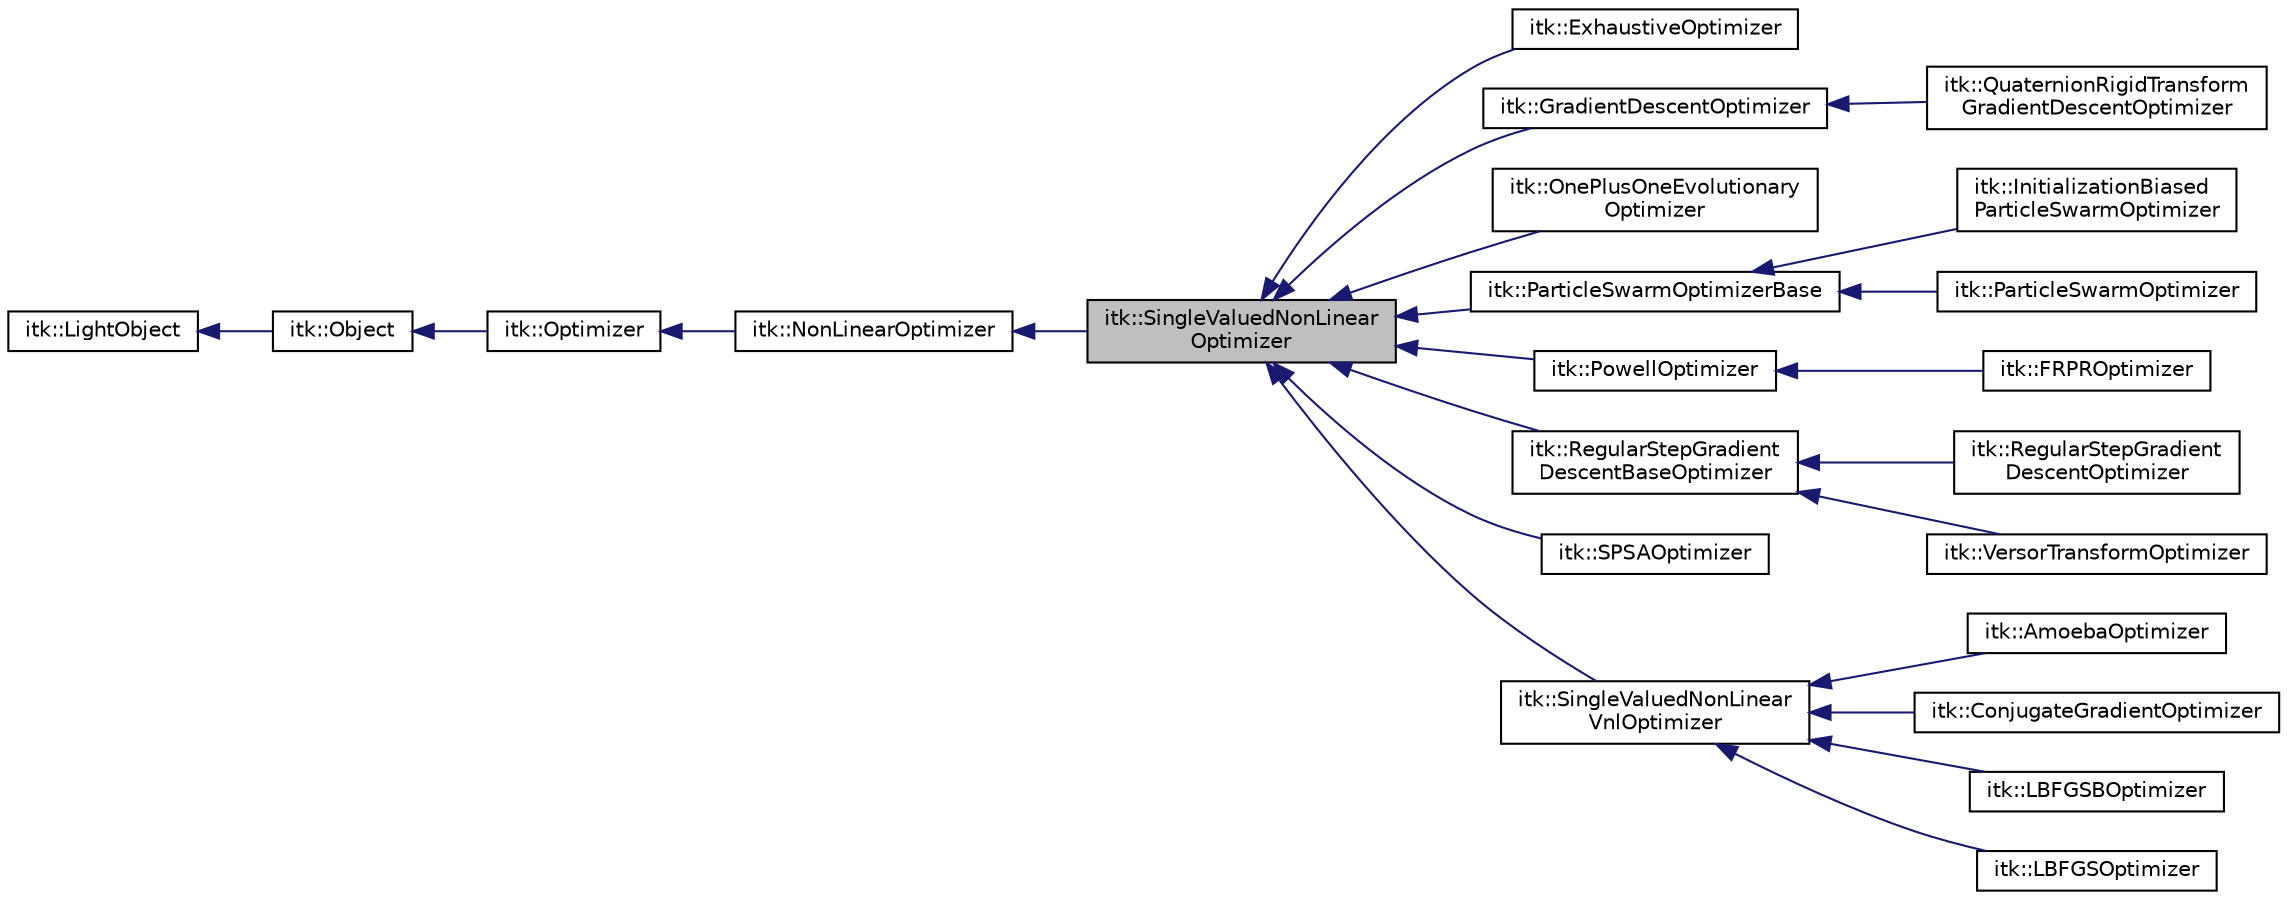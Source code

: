 digraph "itk::SingleValuedNonLinearOptimizer"
{
 // LATEX_PDF_SIZE
  edge [fontname="Helvetica",fontsize="10",labelfontname="Helvetica",labelfontsize="10"];
  node [fontname="Helvetica",fontsize="10",shape=record];
  rankdir="LR";
  Node1 [label="itk::SingleValuedNonLinear\lOptimizer",height=0.2,width=0.4,color="black", fillcolor="grey75", style="filled", fontcolor="black",tooltip="This class is a base for the Optimization methods that optimize a single valued function."];
  Node2 -> Node1 [dir="back",color="midnightblue",fontsize="10",style="solid",fontname="Helvetica"];
  Node2 [label="itk::NonLinearOptimizer",height=0.2,width=0.4,color="black", fillcolor="white", style="filled",URL="$classitk_1_1NonLinearOptimizer.html",tooltip="Wrap of the vnl_nonlinear_minimizer to be adapted."];
  Node3 -> Node2 [dir="back",color="midnightblue",fontsize="10",style="solid",fontname="Helvetica"];
  Node3 [label="itk::Optimizer",height=0.2,width=0.4,color="black", fillcolor="white", style="filled",URL="$classitk_1_1Optimizer.html",tooltip="Generic representation for an optimization method."];
  Node4 -> Node3 [dir="back",color="midnightblue",fontsize="10",style="solid",fontname="Helvetica"];
  Node4 [label="itk::Object",height=0.2,width=0.4,color="black", fillcolor="white", style="filled",URL="$classitk_1_1Object.html",tooltip="Base class for most ITK classes."];
  Node5 -> Node4 [dir="back",color="midnightblue",fontsize="10",style="solid",fontname="Helvetica"];
  Node5 [label="itk::LightObject",height=0.2,width=0.4,color="black", fillcolor="white", style="filled",URL="$classitk_1_1LightObject.html",tooltip="Light weight base class for most itk classes."];
  Node1 -> Node6 [dir="back",color="midnightblue",fontsize="10",style="solid",fontname="Helvetica"];
  Node6 [label="itk::ExhaustiveOptimizer",height=0.2,width=0.4,color="black", fillcolor="white", style="filled",URL="$classitk_1_1ExhaustiveOptimizer.html",tooltip="Optimizer that fully samples a grid on the parametric space."];
  Node1 -> Node7 [dir="back",color="midnightblue",fontsize="10",style="solid",fontname="Helvetica"];
  Node7 [label="itk::GradientDescentOptimizer",height=0.2,width=0.4,color="black", fillcolor="white", style="filled",URL="$classitk_1_1GradientDescentOptimizer.html",tooltip="Implement a gradient descent optimizer."];
  Node7 -> Node8 [dir="back",color="midnightblue",fontsize="10",style="solid",fontname="Helvetica"];
  Node8 [label="itk::QuaternionRigidTransform\lGradientDescentOptimizer",height=0.2,width=0.4,color="black", fillcolor="white", style="filled",URL="$classitk_1_1QuaternionRigidTransformGradientDescentOptimizer.html",tooltip="Implement a gradient descent optimizer."];
  Node1 -> Node9 [dir="back",color="midnightblue",fontsize="10",style="solid",fontname="Helvetica"];
  Node9 [label="itk::OnePlusOneEvolutionary\lOptimizer",height=0.2,width=0.4,color="black", fillcolor="white", style="filled",URL="$classitk_1_1OnePlusOneEvolutionaryOptimizer.html",tooltip="1+1 evolutionary strategy optimizer"];
  Node1 -> Node10 [dir="back",color="midnightblue",fontsize="10",style="solid",fontname="Helvetica"];
  Node10 [label="itk::ParticleSwarmOptimizerBase",height=0.2,width=0.4,color="black", fillcolor="white", style="filled",URL="$classitk_1_1ParticleSwarmOptimizerBase.html",tooltip="Abstract implementation of a Particle Swarm Optimization (PSO) algorithm."];
  Node10 -> Node11 [dir="back",color="midnightblue",fontsize="10",style="solid",fontname="Helvetica"];
  Node11 [label="itk::InitializationBiased\lParticleSwarmOptimizer",height=0.2,width=0.4,color="black", fillcolor="white", style="filled",URL="$classitk_1_1InitializationBiasedParticleSwarmOptimizer.html",tooltip="Implementation of a biased/regularized Particle Swarm Optimization (PSO) algorithm."];
  Node10 -> Node12 [dir="back",color="midnightblue",fontsize="10",style="solid",fontname="Helvetica"];
  Node12 [label="itk::ParticleSwarmOptimizer",height=0.2,width=0.4,color="black", fillcolor="white", style="filled",URL="$classitk_1_1ParticleSwarmOptimizer.html",tooltip="Implementation of a Particle Swarm Optimization (PSO) algorithm."];
  Node1 -> Node13 [dir="back",color="midnightblue",fontsize="10",style="solid",fontname="Helvetica"];
  Node13 [label="itk::PowellOptimizer",height=0.2,width=0.4,color="black", fillcolor="white", style="filled",URL="$classitk_1_1PowellOptimizer.html",tooltip="Implements Powell optimization using Brent line search."];
  Node13 -> Node14 [dir="back",color="midnightblue",fontsize="10",style="solid",fontname="Helvetica"];
  Node14 [label="itk::FRPROptimizer",height=0.2,width=0.4,color="black", fillcolor="white", style="filled",URL="$classitk_1_1FRPROptimizer.html",tooltip="Implements Fletch-Reeves & Polak-Ribiere optimization using dBrent line search."];
  Node1 -> Node15 [dir="back",color="midnightblue",fontsize="10",style="solid",fontname="Helvetica"];
  Node15 [label="itk::RegularStepGradient\lDescentBaseOptimizer",height=0.2,width=0.4,color="black", fillcolor="white", style="filled",URL="$classitk_1_1RegularStepGradientDescentBaseOptimizer.html",tooltip="Implement a gradient descent optimizer."];
  Node15 -> Node16 [dir="back",color="midnightblue",fontsize="10",style="solid",fontname="Helvetica"];
  Node16 [label="itk::RegularStepGradient\lDescentOptimizer",height=0.2,width=0.4,color="black", fillcolor="white", style="filled",URL="$classitk_1_1RegularStepGradientDescentOptimizer.html",tooltip="Implement a gradient descent optimizer."];
  Node15 -> Node17 [dir="back",color="midnightblue",fontsize="10",style="solid",fontname="Helvetica"];
  Node17 [label="itk::VersorTransformOptimizer",height=0.2,width=0.4,color="black", fillcolor="white", style="filled",URL="$classitk_1_1VersorTransformOptimizer.html",tooltip="Implement a gradient descent optimizer."];
  Node1 -> Node18 [dir="back",color="midnightblue",fontsize="10",style="solid",fontname="Helvetica"];
  Node18 [label="itk::SPSAOptimizer",height=0.2,width=0.4,color="black", fillcolor="white", style="filled",URL="$classitk_1_1SPSAOptimizer.html",tooltip="An optimizer based on simultaneous perturbation..."];
  Node1 -> Node19 [dir="back",color="midnightblue",fontsize="10",style="solid",fontname="Helvetica"];
  Node19 [label="itk::SingleValuedNonLinear\lVnlOptimizer",height=0.2,width=0.4,color="black", fillcolor="white", style="filled",URL="$classitk_1_1SingleValuedNonLinearVnlOptimizer.html",tooltip="This class is a base for the Optimization methods that optimize a single valued function."];
  Node19 -> Node20 [dir="back",color="midnightblue",fontsize="10",style="solid",fontname="Helvetica"];
  Node20 [label="itk::AmoebaOptimizer",height=0.2,width=0.4,color="black", fillcolor="white", style="filled",URL="$classitk_1_1AmoebaOptimizer.html",tooltip="Wrap of the vnl_amoeba algorithm."];
  Node19 -> Node21 [dir="back",color="midnightblue",fontsize="10",style="solid",fontname="Helvetica"];
  Node21 [label="itk::ConjugateGradientOptimizer",height=0.2,width=0.4,color="black", fillcolor="white", style="filled",URL="$classitk_1_1ConjugateGradientOptimizer.html",tooltip="Wrap of the vnl_conjugate_gradient."];
  Node19 -> Node22 [dir="back",color="midnightblue",fontsize="10",style="solid",fontname="Helvetica"];
  Node22 [label="itk::LBFGSBOptimizer",height=0.2,width=0.4,color="black", fillcolor="white", style="filled",URL="$classitk_1_1LBFGSBOptimizer.html",tooltip="Limited memory Broyden Fletcher Goldfarb Shannon minimization with simple bounds."];
  Node19 -> Node23 [dir="back",color="midnightblue",fontsize="10",style="solid",fontname="Helvetica"];
  Node23 [label="itk::LBFGSOptimizer",height=0.2,width=0.4,color="black", fillcolor="white", style="filled",URL="$classitk_1_1LBFGSOptimizer.html",tooltip="Wrap of the vnl_lbfgs algorithm for use in ITKv4 registration framework. The vnl_lbfgs is a wrapper f..."];
}
